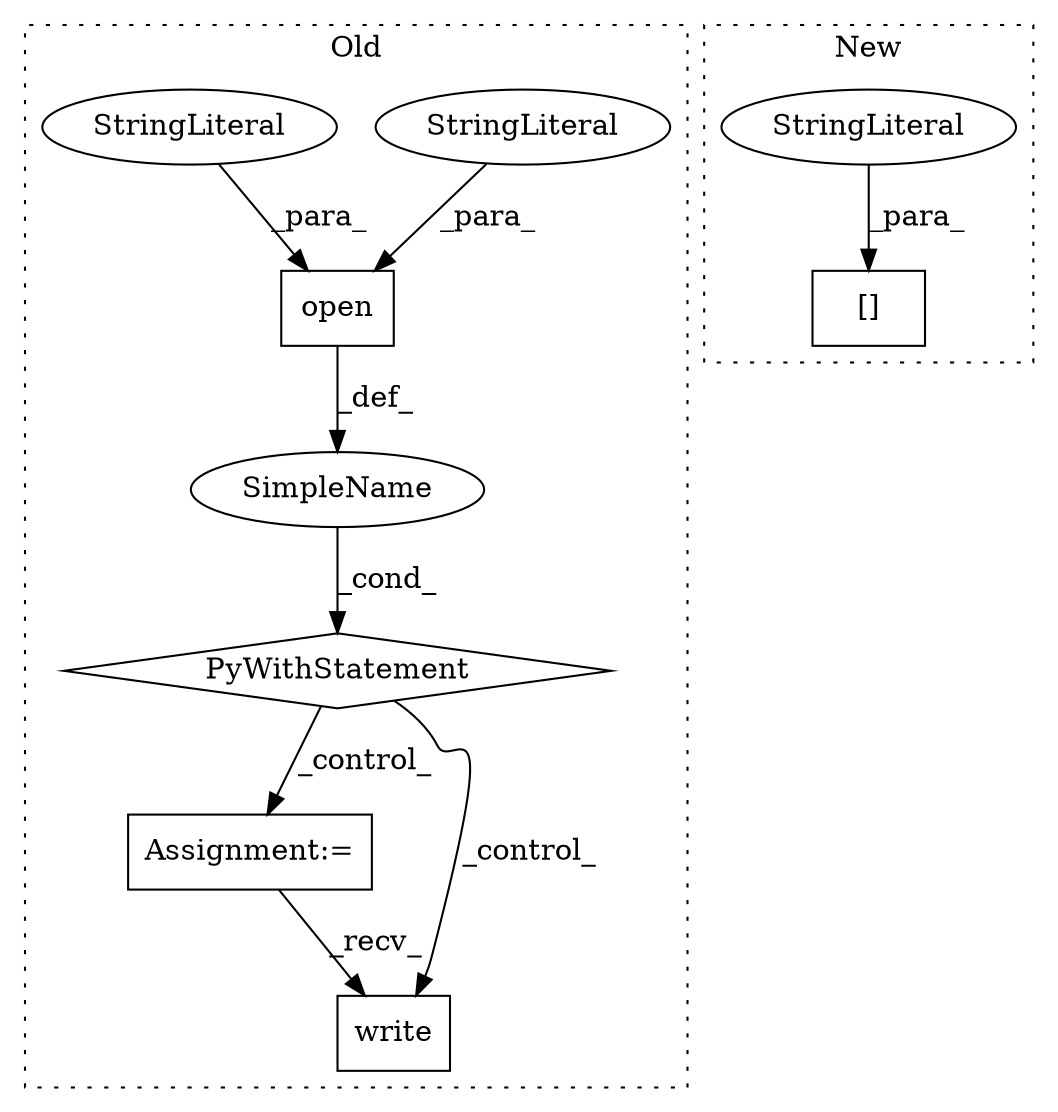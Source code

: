 digraph G {
subgraph cluster0 {
1 [label="open" a="32" s="18997,19032" l="5,1" shape="box"];
3 [label="StringLiteral" a="45" s="19029" l="3" shape="ellipse"];
4 [label="Assignment:=" a="7" s="19048" l="1" shape="box"];
5 [label="PyWithStatement" a="104" s="18987,19033" l="10,2" shape="diamond"];
6 [label="SimpleName" a="42" s="" l="" shape="ellipse"];
8 [label="write" a="32" s="19059,19094" l="6,1" shape="box"];
9 [label="StringLiteral" a="45" s="19002" l="26" shape="ellipse"];
label = "Old";
style="dotted";
}
subgraph cluster1 {
2 [label="[]" a="2" s="19094,19116" l="12,1" shape="box"];
7 [label="StringLiteral" a="45" s="19106" l="10" shape="ellipse"];
label = "New";
style="dotted";
}
1 -> 6 [label="_def_"];
3 -> 1 [label="_para_"];
4 -> 8 [label="_recv_"];
5 -> 8 [label="_control_"];
5 -> 4 [label="_control_"];
6 -> 5 [label="_cond_"];
7 -> 2 [label="_para_"];
9 -> 1 [label="_para_"];
}